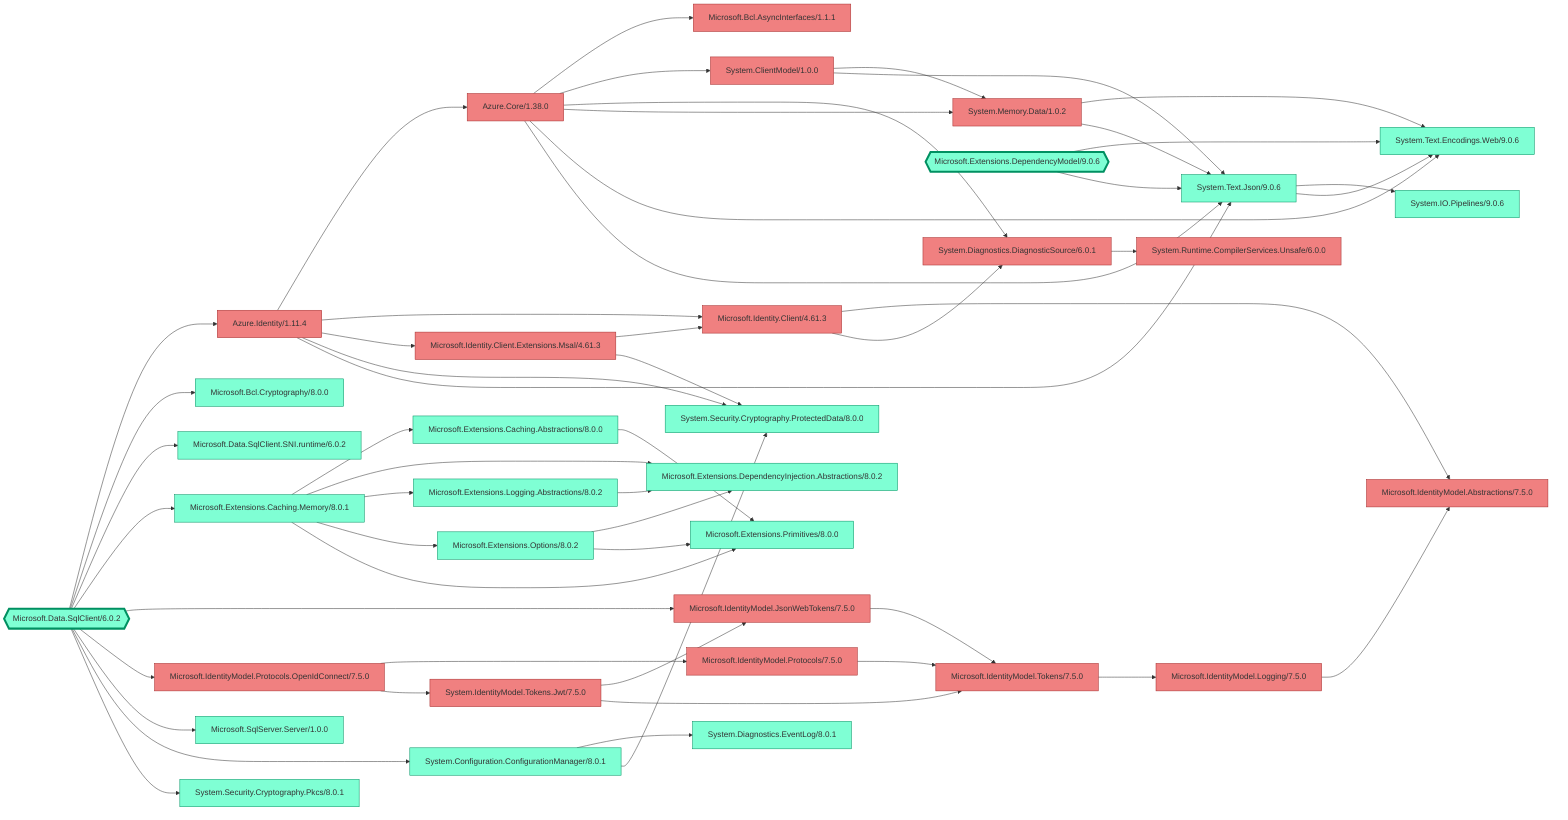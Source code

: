 ﻿%% Generated by https://github.com/0xced/Chisel

graph LR

classDef root stroke-width:4px
classDef default fill:aquamarine,stroke:#009061,color:#333333
classDef removed fill:lightcoral,stroke:#A42A2A

Azure.Core/1.38.0 --> Microsoft.Bcl.AsyncInterfaces/1.1.1
Azure.Core/1.38.0 --> System.ClientModel/1.0.0
Azure.Core/1.38.0 --> System.Diagnostics.DiagnosticSource/6.0.1
Azure.Core/1.38.0 --> System.Memory.Data/1.0.2
Azure.Core/1.38.0 --> System.Text.Encodings.Web/9.0.6
Azure.Core/1.38.0 --> System.Text.Json/9.0.6
Azure.Identity/1.11.4 --> Azure.Core/1.38.0
Azure.Identity/1.11.4 --> Microsoft.Identity.Client/4.61.3
Azure.Identity/1.11.4 --> Microsoft.Identity.Client.Extensions.Msal/4.61.3
Azure.Identity/1.11.4 --> System.Security.Cryptography.ProtectedData/8.0.0
Azure.Identity/1.11.4 --> System.Text.Json/9.0.6
Microsoft.Data.SqlClient/6.0.2{{Microsoft.Data.SqlClient/6.0.2}} --> Azure.Identity/1.11.4
Microsoft.Data.SqlClient/6.0.2 --> Microsoft.Bcl.Cryptography/8.0.0
Microsoft.Data.SqlClient/6.0.2 --> Microsoft.Data.SqlClient.SNI.runtime/6.0.2
Microsoft.Data.SqlClient/6.0.2 --> Microsoft.Extensions.Caching.Memory/8.0.1
Microsoft.Data.SqlClient/6.0.2 --> Microsoft.IdentityModel.JsonWebTokens/7.5.0
Microsoft.Data.SqlClient/6.0.2 --> Microsoft.IdentityModel.Protocols.OpenIdConnect/7.5.0
Microsoft.Data.SqlClient/6.0.2 --> Microsoft.SqlServer.Server/1.0.0
Microsoft.Data.SqlClient/6.0.2 --> System.Configuration.ConfigurationManager/8.0.1
Microsoft.Data.SqlClient/6.0.2 --> System.Security.Cryptography.Pkcs/8.0.1
Microsoft.Extensions.Caching.Abstractions/8.0.0 --> Microsoft.Extensions.Primitives/8.0.0
Microsoft.Extensions.Caching.Memory/8.0.1 --> Microsoft.Extensions.Caching.Abstractions/8.0.0
Microsoft.Extensions.Caching.Memory/8.0.1 --> Microsoft.Extensions.DependencyInjection.Abstractions/8.0.2
Microsoft.Extensions.Caching.Memory/8.0.1 --> Microsoft.Extensions.Logging.Abstractions/8.0.2
Microsoft.Extensions.Caching.Memory/8.0.1 --> Microsoft.Extensions.Options/8.0.2
Microsoft.Extensions.Caching.Memory/8.0.1 --> Microsoft.Extensions.Primitives/8.0.0
Microsoft.Extensions.DependencyModel/9.0.6{{Microsoft.Extensions.DependencyModel/9.0.6}} --> System.Text.Encodings.Web/9.0.6
Microsoft.Extensions.DependencyModel/9.0.6 --> System.Text.Json/9.0.6
Microsoft.Extensions.Logging.Abstractions/8.0.2 --> Microsoft.Extensions.DependencyInjection.Abstractions/8.0.2
Microsoft.Extensions.Options/8.0.2 --> Microsoft.Extensions.DependencyInjection.Abstractions/8.0.2
Microsoft.Extensions.Options/8.0.2 --> Microsoft.Extensions.Primitives/8.0.0
Microsoft.Identity.Client/4.61.3 --> Microsoft.IdentityModel.Abstractions/7.5.0
Microsoft.Identity.Client/4.61.3 --> System.Diagnostics.DiagnosticSource/6.0.1
Microsoft.Identity.Client.Extensions.Msal/4.61.3 --> Microsoft.Identity.Client/4.61.3
Microsoft.Identity.Client.Extensions.Msal/4.61.3 --> System.Security.Cryptography.ProtectedData/8.0.0
Microsoft.IdentityModel.JsonWebTokens/7.5.0 --> Microsoft.IdentityModel.Tokens/7.5.0
Microsoft.IdentityModel.Logging/7.5.0 --> Microsoft.IdentityModel.Abstractions/7.5.0
Microsoft.IdentityModel.Protocols/7.5.0 --> Microsoft.IdentityModel.Tokens/7.5.0
Microsoft.IdentityModel.Protocols.OpenIdConnect/7.5.0 --> Microsoft.IdentityModel.Protocols/7.5.0
Microsoft.IdentityModel.Protocols.OpenIdConnect/7.5.0 --> System.IdentityModel.Tokens.Jwt/7.5.0
Microsoft.IdentityModel.Tokens/7.5.0 --> Microsoft.IdentityModel.Logging/7.5.0
System.ClientModel/1.0.0 --> System.Memory.Data/1.0.2
System.ClientModel/1.0.0 --> System.Text.Json/9.0.6
System.Configuration.ConfigurationManager/8.0.1 --> System.Diagnostics.EventLog/8.0.1
System.Configuration.ConfigurationManager/8.0.1 --> System.Security.Cryptography.ProtectedData/8.0.0
System.Diagnostics.DiagnosticSource/6.0.1 --> System.Runtime.CompilerServices.Unsafe/6.0.0
System.IdentityModel.Tokens.Jwt/7.5.0 --> Microsoft.IdentityModel.JsonWebTokens/7.5.0
System.IdentityModel.Tokens.Jwt/7.5.0 --> Microsoft.IdentityModel.Tokens/7.5.0
System.Memory.Data/1.0.2 --> System.Text.Encodings.Web/9.0.6
System.Memory.Data/1.0.2 --> System.Text.Json/9.0.6
System.Text.Json/9.0.6 --> System.IO.Pipelines/9.0.6
System.Text.Json/9.0.6 --> System.Text.Encodings.Web/9.0.6

class Azure.Core/1.38.0 removed
click Azure.Core/1.38.0 "https://www.nuget.org/packages/Azure.Core/1.38.0" "Azure.Core 1.38.0"
class Azure.Identity/1.11.4 removed
click Azure.Identity/1.11.4 "https://www.nuget.org/packages/Azure.Identity/1.11.4" "Azure.Identity 1.11.4"
class Microsoft.Bcl.AsyncInterfaces/1.1.1 removed
click Microsoft.Bcl.AsyncInterfaces/1.1.1 "https://www.nuget.org/packages/Microsoft.Bcl.AsyncInterfaces/1.1.1" "Microsoft.Bcl.AsyncInterfaces 1.1.1"
class Microsoft.Bcl.Cryptography/8.0.0 default
click Microsoft.Bcl.Cryptography/8.0.0 "https://www.nuget.org/packages/Microsoft.Bcl.Cryptography/8.0.0" "Microsoft.Bcl.Cryptography 8.0.0"
class Microsoft.Data.SqlClient/6.0.2 root
class Microsoft.Data.SqlClient/6.0.2 default
click Microsoft.Data.SqlClient/6.0.2 "https://www.nuget.org/packages/Microsoft.Data.SqlClient/6.0.2" "Microsoft.Data.SqlClient 6.0.2"
class Microsoft.Data.SqlClient.SNI.runtime/6.0.2 default
click Microsoft.Data.SqlClient.SNI.runtime/6.0.2 "https://www.nuget.org/packages/Microsoft.Data.SqlClient.SNI.runtime/6.0.2" "Microsoft.Data.SqlClient.SNI.runtime 6.0.2"
class Microsoft.Extensions.Caching.Abstractions/8.0.0 default
click Microsoft.Extensions.Caching.Abstractions/8.0.0 "https://www.nuget.org/packages/Microsoft.Extensions.Caching.Abstractions/8.0.0" "Microsoft.Extensions.Caching.Abstractions 8.0.0"
class Microsoft.Extensions.Caching.Memory/8.0.1 default
click Microsoft.Extensions.Caching.Memory/8.0.1 "https://www.nuget.org/packages/Microsoft.Extensions.Caching.Memory/8.0.1" "Microsoft.Extensions.Caching.Memory 8.0.1"
class Microsoft.Extensions.DependencyInjection.Abstractions/8.0.2 default
click Microsoft.Extensions.DependencyInjection.Abstractions/8.0.2 "https://www.nuget.org/packages/Microsoft.Extensions.DependencyInjection.Abstractions/8.0.2" "Microsoft.Extensions.DependencyInjection.Abstractions 8.0.2"
class Microsoft.Extensions.DependencyModel/9.0.6 root
class Microsoft.Extensions.DependencyModel/9.0.6 default
click Microsoft.Extensions.DependencyModel/9.0.6 "https://www.nuget.org/packages/Microsoft.Extensions.DependencyModel/9.0.6" "Microsoft.Extensions.DependencyModel 9.0.6"
class Microsoft.Extensions.Logging.Abstractions/8.0.2 default
click Microsoft.Extensions.Logging.Abstractions/8.0.2 "https://www.nuget.org/packages/Microsoft.Extensions.Logging.Abstractions/8.0.2" "Microsoft.Extensions.Logging.Abstractions 8.0.2"
class Microsoft.Extensions.Options/8.0.2 default
click Microsoft.Extensions.Options/8.0.2 "https://www.nuget.org/packages/Microsoft.Extensions.Options/8.0.2" "Microsoft.Extensions.Options 8.0.2"
class Microsoft.Extensions.Primitives/8.0.0 default
click Microsoft.Extensions.Primitives/8.0.0 "https://www.nuget.org/packages/Microsoft.Extensions.Primitives/8.0.0" "Microsoft.Extensions.Primitives 8.0.0"
class Microsoft.Identity.Client/4.61.3 removed
click Microsoft.Identity.Client/4.61.3 "https://www.nuget.org/packages/Microsoft.Identity.Client/4.61.3" "Microsoft.Identity.Client 4.61.3"
class Microsoft.Identity.Client.Extensions.Msal/4.61.3 removed
click Microsoft.Identity.Client.Extensions.Msal/4.61.3 "https://www.nuget.org/packages/Microsoft.Identity.Client.Extensions.Msal/4.61.3" "Microsoft.Identity.Client.Extensions.Msal 4.61.3"
class Microsoft.IdentityModel.Abstractions/7.5.0 removed
click Microsoft.IdentityModel.Abstractions/7.5.0 "https://www.nuget.org/packages/Microsoft.IdentityModel.Abstractions/7.5.0" "Microsoft.IdentityModel.Abstractions 7.5.0"
class Microsoft.IdentityModel.JsonWebTokens/7.5.0 removed
click Microsoft.IdentityModel.JsonWebTokens/7.5.0 "https://www.nuget.org/packages/Microsoft.IdentityModel.JsonWebTokens/7.5.0" "Microsoft.IdentityModel.JsonWebTokens 7.5.0"
class Microsoft.IdentityModel.Logging/7.5.0 removed
click Microsoft.IdentityModel.Logging/7.5.0 "https://www.nuget.org/packages/Microsoft.IdentityModel.Logging/7.5.0" "Microsoft.IdentityModel.Logging 7.5.0"
class Microsoft.IdentityModel.Protocols/7.5.0 removed
click Microsoft.IdentityModel.Protocols/7.5.0 "https://www.nuget.org/packages/Microsoft.IdentityModel.Protocols/7.5.0" "Microsoft.IdentityModel.Protocols 7.5.0"
class Microsoft.IdentityModel.Protocols.OpenIdConnect/7.5.0 removed
click Microsoft.IdentityModel.Protocols.OpenIdConnect/7.5.0 "https://www.nuget.org/packages/Microsoft.IdentityModel.Protocols.OpenIdConnect/7.5.0" "Microsoft.IdentityModel.Protocols.OpenIdConnect 7.5.0"
class Microsoft.IdentityModel.Tokens/7.5.0 removed
click Microsoft.IdentityModel.Tokens/7.5.0 "https://www.nuget.org/packages/Microsoft.IdentityModel.Tokens/7.5.0" "Microsoft.IdentityModel.Tokens 7.5.0"
class Microsoft.SqlServer.Server/1.0.0 default
click Microsoft.SqlServer.Server/1.0.0 "https://www.nuget.org/packages/Microsoft.SqlServer.Server/1.0.0" "Microsoft.SqlServer.Server 1.0.0"
class System.ClientModel/1.0.0 removed
click System.ClientModel/1.0.0 "https://www.nuget.org/packages/System.ClientModel/1.0.0" "System.ClientModel 1.0.0"
class System.Configuration.ConfigurationManager/8.0.1 default
click System.Configuration.ConfigurationManager/8.0.1 "https://www.nuget.org/packages/System.Configuration.ConfigurationManager/8.0.1" "System.Configuration.ConfigurationManager 8.0.1"
class System.Diagnostics.DiagnosticSource/6.0.1 removed
click System.Diagnostics.DiagnosticSource/6.0.1 "https://www.nuget.org/packages/System.Diagnostics.DiagnosticSource/6.0.1" "System.Diagnostics.DiagnosticSource 6.0.1"
class System.Diagnostics.EventLog/8.0.1 default
click System.Diagnostics.EventLog/8.0.1 "https://www.nuget.org/packages/System.Diagnostics.EventLog/8.0.1" "System.Diagnostics.EventLog 8.0.1"
class System.IdentityModel.Tokens.Jwt/7.5.0 removed
click System.IdentityModel.Tokens.Jwt/7.5.0 "https://www.nuget.org/packages/System.IdentityModel.Tokens.Jwt/7.5.0" "System.IdentityModel.Tokens.Jwt 7.5.0"
class System.IO.Pipelines/9.0.6 default
click System.IO.Pipelines/9.0.6 "https://www.nuget.org/packages/System.IO.Pipelines/9.0.6" "System.IO.Pipelines 9.0.6"
class System.Memory.Data/1.0.2 removed
click System.Memory.Data/1.0.2 "https://www.nuget.org/packages/System.Memory.Data/1.0.2" "System.Memory.Data 1.0.2"
class System.Runtime.CompilerServices.Unsafe/6.0.0 removed
click System.Runtime.CompilerServices.Unsafe/6.0.0 "https://www.nuget.org/packages/System.Runtime.CompilerServices.Unsafe/6.0.0" "System.Runtime.CompilerServices.Unsafe 6.0.0"
class System.Security.Cryptography.Pkcs/8.0.1 default
click System.Security.Cryptography.Pkcs/8.0.1 "https://www.nuget.org/packages/System.Security.Cryptography.Pkcs/8.0.1" "System.Security.Cryptography.Pkcs 8.0.1"
class System.Security.Cryptography.ProtectedData/8.0.0 default
click System.Security.Cryptography.ProtectedData/8.0.0 "https://www.nuget.org/packages/System.Security.Cryptography.ProtectedData/8.0.0" "System.Security.Cryptography.ProtectedData 8.0.0"
class System.Text.Encodings.Web/9.0.6 default
click System.Text.Encodings.Web/9.0.6 "https://www.nuget.org/packages/System.Text.Encodings.Web/9.0.6" "System.Text.Encodings.Web 9.0.6"
class System.Text.Json/9.0.6 default
click System.Text.Json/9.0.6 "https://www.nuget.org/packages/System.Text.Json/9.0.6" "System.Text.Json 9.0.6"